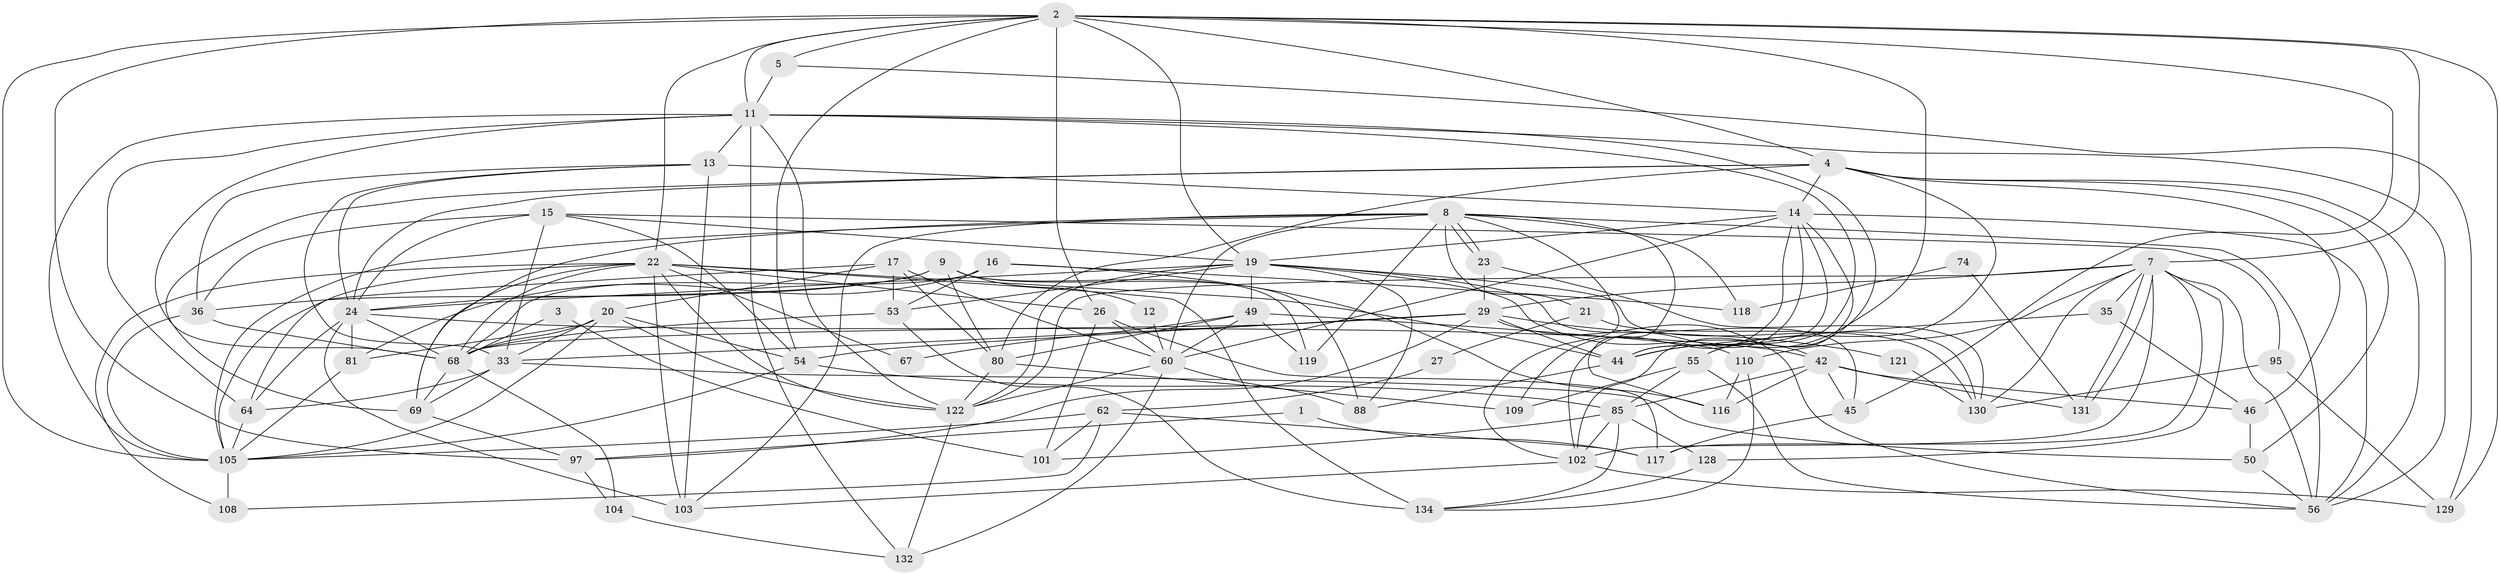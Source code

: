 // original degree distribution, {2: 0.09929078014184398, 5: 0.23404255319148937, 3: 0.3191489361702128, 6: 0.09219858156028368, 4: 0.22695035460992907, 7: 0.014184397163120567, 8: 0.014184397163120567}
// Generated by graph-tools (version 1.1) at 2025/15/03/09/25 04:15:19]
// undirected, 70 vertices, 198 edges
graph export_dot {
graph [start="1"]
  node [color=gray90,style=filled];
  1;
  2 [super="+141+31+6"];
  3;
  4 [super="+10+18"];
  5;
  7 [super="+37+90+57"];
  8 [super="+40"];
  9 [super="+72"];
  11 [super="+59"];
  12;
  13 [super="+87"];
  14 [super="+25+28"];
  15 [super="+70"];
  16;
  17 [super="+58"];
  19 [super="+71+120+98"];
  20 [super="+77+96"];
  21;
  22 [super="+79+123+30"];
  23;
  24 [super="+112+48"];
  26 [super="+89"];
  27;
  29 [super="+32"];
  33 [super="+41"];
  35;
  36 [super="+39"];
  42 [super="+93+100"];
  44 [super="+47+139"];
  45 [super="+75"];
  46 [super="+113"];
  49 [super="+126"];
  50 [super="+61"];
  53 [super="+84"];
  54 [super="+91+66"];
  55 [super="+76"];
  56 [super="+124+83"];
  60 [super="+73+125"];
  62;
  64 [super="+94"];
  67;
  68 [super="+92+86+127"];
  69 [super="+78"];
  74;
  80 [super="+133"];
  81;
  85 [super="+140"];
  88;
  95;
  97;
  101;
  102 [super="+111"];
  103;
  104;
  105 [super="+136"];
  108;
  109;
  110;
  116;
  117;
  118;
  119;
  121;
  122;
  128;
  129;
  130;
  131;
  132 [super="+137"];
  134;
  1 -- 97;
  1 -- 117;
  2 -- 105;
  2 -- 44;
  2 -- 129;
  2 -- 19;
  2 -- 4;
  2 -- 45;
  2 -- 97;
  2 -- 5;
  2 -- 7;
  2 -- 11;
  2 -- 54;
  2 -- 22;
  2 -- 26;
  3 -- 101;
  3 -- 68;
  4 -- 69;
  4 -- 56;
  4 -- 80 [weight=2];
  4 -- 46;
  4 -- 50;
  4 -- 24 [weight=2];
  4 -- 55;
  4 -- 14;
  5 -- 129;
  5 -- 11;
  7 -- 131;
  7 -- 131;
  7 -- 122;
  7 -- 35;
  7 -- 117;
  7 -- 110;
  7 -- 128;
  7 -- 130;
  7 -- 102;
  7 -- 56;
  7 -- 29;
  8 -- 23;
  8 -- 23;
  8 -- 69 [weight=2];
  8 -- 103;
  8 -- 105;
  8 -- 116;
  8 -- 21;
  8 -- 118;
  8 -- 119;
  8 -- 56;
  8 -- 102;
  8 -- 60;
  9 -- 36;
  9 -- 24;
  9 -- 80;
  9 -- 88;
  9 -- 12;
  9 -- 119;
  11 -- 122;
  11 -- 44;
  11 -- 64;
  11 -- 56;
  11 -- 105;
  11 -- 13;
  11 -- 102;
  11 -- 132;
  11 -- 68;
  12 -- 60;
  13 -- 103;
  13 -- 36;
  13 -- 33;
  13 -- 24;
  13 -- 14;
  14 -- 109;
  14 -- 19;
  14 -- 60;
  14 -- 102;
  14 -- 55;
  14 -- 56;
  14 -- 44;
  15 -- 54 [weight=2];
  15 -- 33 [weight=2];
  15 -- 36;
  15 -- 24;
  15 -- 95;
  15 -- 19;
  16 -- 81;
  16 -- 53;
  16 -- 116;
  16 -- 118;
  16 -- 68;
  17 -- 105;
  17 -- 53;
  17 -- 60;
  17 -- 20;
  17 -- 80;
  19 -- 122;
  19 -- 45;
  19 -- 130;
  19 -- 24;
  19 -- 49;
  19 -- 53;
  19 -- 88;
  19 -- 42;
  20 -- 81;
  20 -- 33;
  20 -- 105;
  20 -- 122;
  20 -- 54;
  20 -- 68;
  21 -- 130;
  21 -- 27;
  22 -- 103;
  22 -- 122;
  22 -- 68 [weight=2];
  22 -- 69;
  22 -- 26;
  22 -- 44;
  22 -- 64;
  22 -- 134;
  22 -- 67;
  22 -- 108;
  23 -- 130;
  23 -- 29;
  24 -- 81 [weight=2];
  24 -- 103;
  24 -- 68;
  24 -- 64;
  24 -- 42;
  26 -- 117;
  26 -- 60;
  26 -- 101;
  27 -- 62;
  29 -- 97;
  29 -- 33;
  29 -- 68 [weight=2];
  29 -- 44 [weight=2];
  29 -- 54;
  29 -- 56;
  29 -- 121;
  33 -- 64;
  33 -- 69;
  33 -- 50;
  35 -- 46;
  35 -- 44;
  36 -- 68;
  36 -- 105;
  42 -- 45 [weight=2];
  42 -- 131;
  42 -- 116;
  42 -- 85;
  42 -- 46;
  44 -- 88;
  45 -- 117;
  46 -- 50;
  49 -- 80;
  49 -- 67;
  49 -- 119;
  49 -- 110;
  49 -- 60;
  50 -- 56;
  53 -- 134 [weight=2];
  53 -- 68;
  54 -- 105;
  54 -- 85;
  55 -- 85;
  55 -- 56;
  55 -- 109;
  60 -- 122;
  60 -- 88;
  60 -- 132;
  62 -- 101;
  62 -- 108;
  62 -- 117;
  62 -- 105;
  64 -- 105;
  68 -- 69;
  68 -- 104;
  69 -- 97;
  74 -- 118;
  74 -- 131;
  80 -- 122;
  80 -- 109;
  81 -- 105;
  85 -- 128;
  85 -- 101;
  85 -- 134;
  85 -- 102;
  95 -- 129;
  95 -- 130;
  97 -- 104;
  102 -- 129;
  102 -- 103;
  104 -- 132;
  105 -- 108;
  110 -- 116;
  110 -- 134;
  121 -- 130;
  122 -- 132;
  128 -- 134;
}

